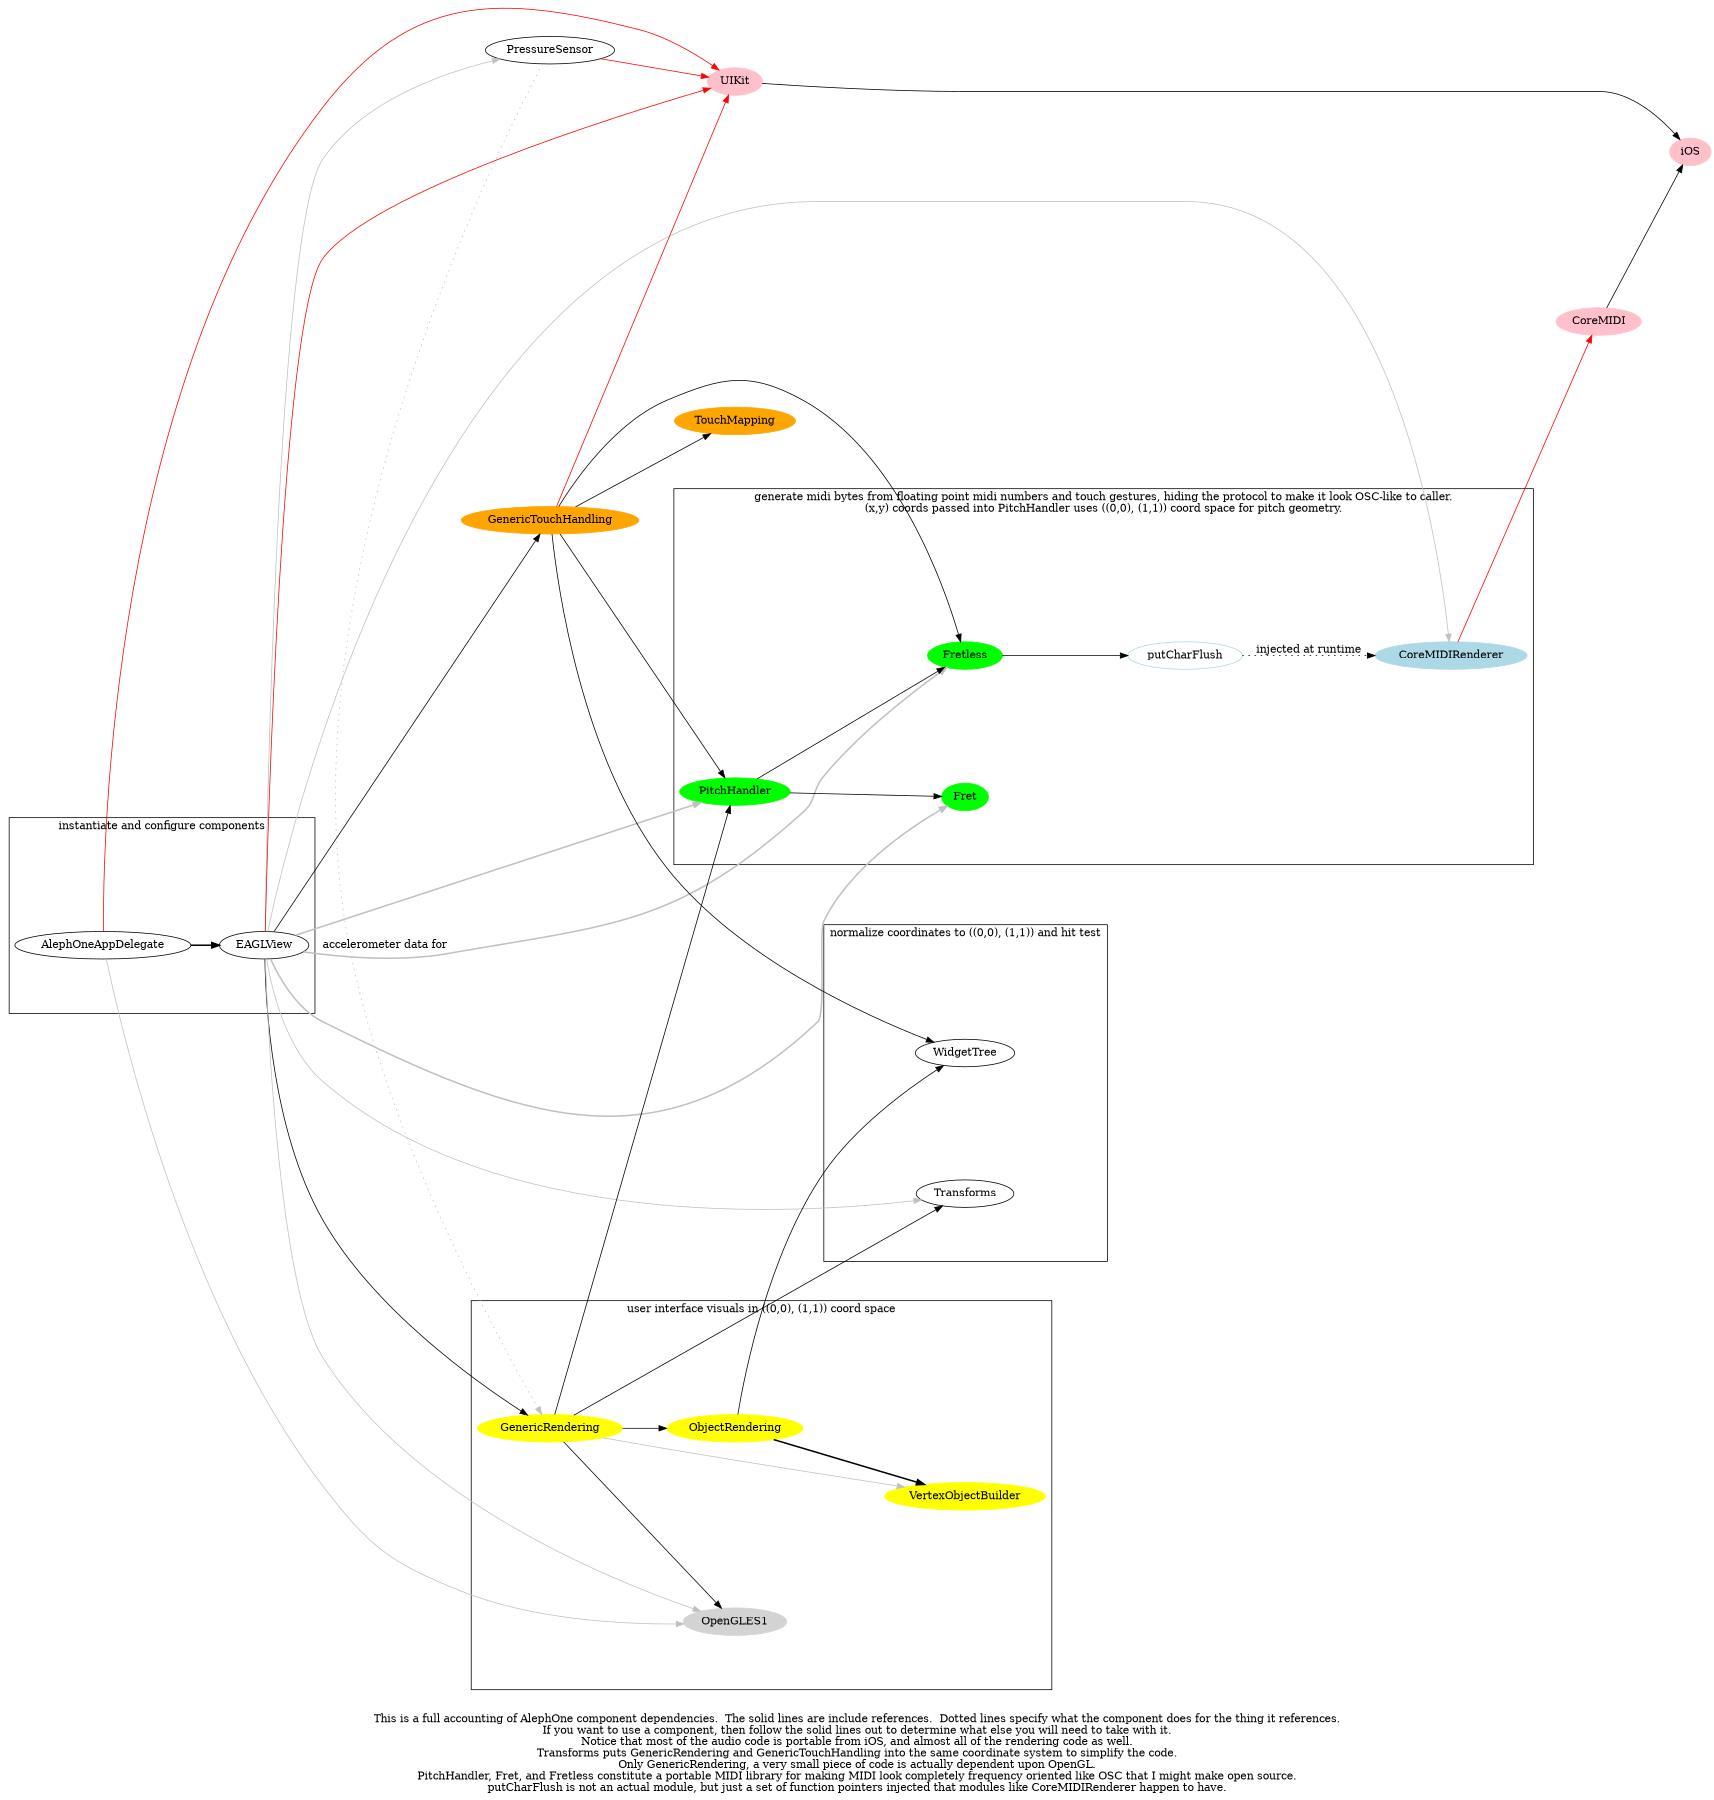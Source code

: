 digraph depends {
  size="12,12";
  rankdir=LR;
  ratio=fill;
  label="This is a full accounting of AlephOne component dependencies.  The solid lines are include references.  Dotted lines specify what the component does for the thing it references.\nIf you want to use a component, then follow the solid lines out to determine what else you will need to take with it.\nNotice that most of the audio code is portable from iOS, and almost all of the rendering code as well.\nTransforms puts GenericRendering and GenericTouchHandling into the same coordinate system to simplify the code.\nOnly GenericRendering, a very small piece of code is actually dependent upon OpenGL.\nPitchHandler, Fret, and Fretless constitute a portable MIDI library for making MIDI look completely frequency oriented like OSC that I might make open source.\nputCharFlush is not an actual module, but just a set of function pointers injected that modules like CoreMIDIRenderer happen to have.";
  
  subgraph cluster_assemble {
    label="instantiate and configure components";
    AlephOneAppDelegate;
    EAGLView;
  }

  PressureSensor
  subgraph cluster_norm {
    label="normalize coordinates to ((0,0), (1,1)) and hit test";
    Transforms;
    WidgetTree;
  }
  //subgraph cluster_touch {
  //  label="touch handling in ((0,0), (1,1)) coord space";
    GenericTouchHandling[style=filled, color=orange];
    TouchMapping[style=filled, color=orange];
  //}
  subgraph cluster_drawing {
    label="user interface visuals in ((0,0), (1,1)) coord space";
    GenericRendering[color=yellow, style=filled];
    ObjectRendering[color=yellow, style=filled];
    VertexObjectBuilder[color=yellow, style=filled];
    OpenGLES1[style=filled, color=lightgray];
  }
  subgraph cluster_midigen {
    label="generate midi bytes from floating point midi numbers and touch gestures, hiding the protocol to make it look OSC-like to caller.\n(x,y) coords passed into PitchHandler uses ((0,0), (1,1)) coord space for pitch geometry."; 
    Fretless[style=filled, color=green];
    Fret[style=filled, color=green];
    PitchHandler[style=filled, color=green];
    putCharFlush[color=lightblue];
    CoreMIDIRenderer[style=filled,color=lightblue];
  }
  //subgraph cluster_render {
 //   label="rendering audio and video";
    //subgraph cluster_os {
    //  label="Apple SDK";
      UIKit[style=filled, color=pink];
      CoreMIDI[style=filled, color=pink];
      iOS[style=filled, color=pink];
   // }
  //}
 
  UIKit -> iOS

  CoreMIDI -> iOS

  AlephOneAppDelegate -> EAGLView [style="bold"]
  AlephOneAppDelegate -> OpenGLES1 [color=gray];
  AlephOneAppDelegate -> UIKit [color=red];

  PressureSensor -> UIKit [color=red];

  EAGLView -> OpenGLES1 [color=gray];
  EAGLView -> UIKit [color=red];
  EAGLView -> Fretless [color=gray,style="bold"]
  EAGLView -> Transforms [color=gray]
  EAGLView -> PressureSensor [color=gray];
  EAGLView -> CoreMIDIRenderer [color=gray];
  EAGLView -> GenericTouchHandling
  EAGLView -> GenericRendering
  EAGLView -> PitchHandler [color=gray,style="bold"]
  EAGLView -> Fret [color=gray,style="bold"]

  GenericTouchHandling -> Fretless
  GenericTouchHandling -> PitchHandler
  GenericTouchHandling -> TouchMapping
  GenericTouchHandling -> UIKit [color=red];
  GenericTouchHandling -> WidgetTree

  PitchHandler -> Fretless
  PitchHandler -> Fret

  CoreMIDIRenderer -> CoreMIDI [color=red];

  Fretless -> putCharFlush

  GenericRendering -> OpenGLES1;
  GenericRendering -> PitchHandler
  GenericRendering -> VertexObjectBuilder [color=gray];
  GenericRendering -> Transforms
  GenericRendering -> ObjectRendering

  ObjectRendering -> VertexObjectBuilder [style="bold"]
  ObjectRendering -> WidgetTree

  PressureSensor -> GenericRendering [color=gray,style="dotted" label="accelerometer data for"]


  putCharFlush -> CoreMIDIRenderer [label="injected at runtime", style="dotted"]


}
